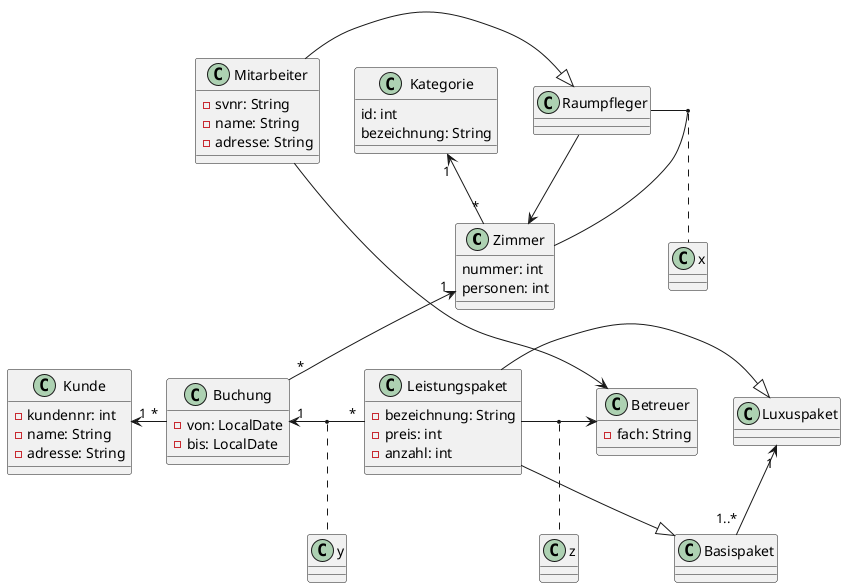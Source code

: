 @startuml

class Zimmer{
    nummer: int
    personen: int
}
class Kategorie{
    id: int
    bezeichnung: String
}
class Mitarbeiter{
    -svnr: String
    -name: String
    -adresse: String
}
class Raumpfleger{

}
class Betreuer{
    -fach: String
}
class Kunde{
    -kundennr: int
    -name: String
    -adresse: String
}
class Buchung{
    -von: LocalDate
    -bis: LocalDate
}
class Leistungspaket{
    -bezeichnung: String
    -preis: int
    -anzahl: int
}

Leistungspaket--|>Basispaket
Leistungspaket-|>Luxuspaket
Leistungspaket->Betreuer
Mitarbeiter-->Betreuer
Mitarbeiter -|>Raumpfleger
Kunde"1"<-"*"Buchung
Zimmer"1"<--"*"Buchung
Raumpfleger-->Zimmer
Raumpfleger - Zimmer
(Raumpfleger,Zimmer).. x
Luxuspaket"1"<--"1..*"Basispaket
Buchung"1" <- "*"Leistungspaket
(Buchung,Leistungspaket)..y
(Leistungspaket,Betreuer)..z
Kategorie"1"<--"*"Zimmer
@enduml